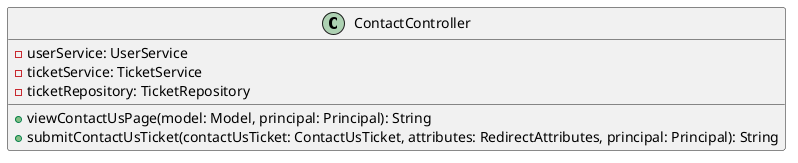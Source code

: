 @startuml
class ContactController [[java:edu.sru.cpsc.webshopping.controller.ContactController]] {
	-userService: UserService
	-ticketService: TicketService
	-ticketRepository: TicketRepository
	+viewContactUsPage(model: Model, principal: Principal): String
	+submitContactUsTicket(contactUsTicket: ContactUsTicket, attributes: RedirectAttributes, principal: Principal): String
}
@enduml